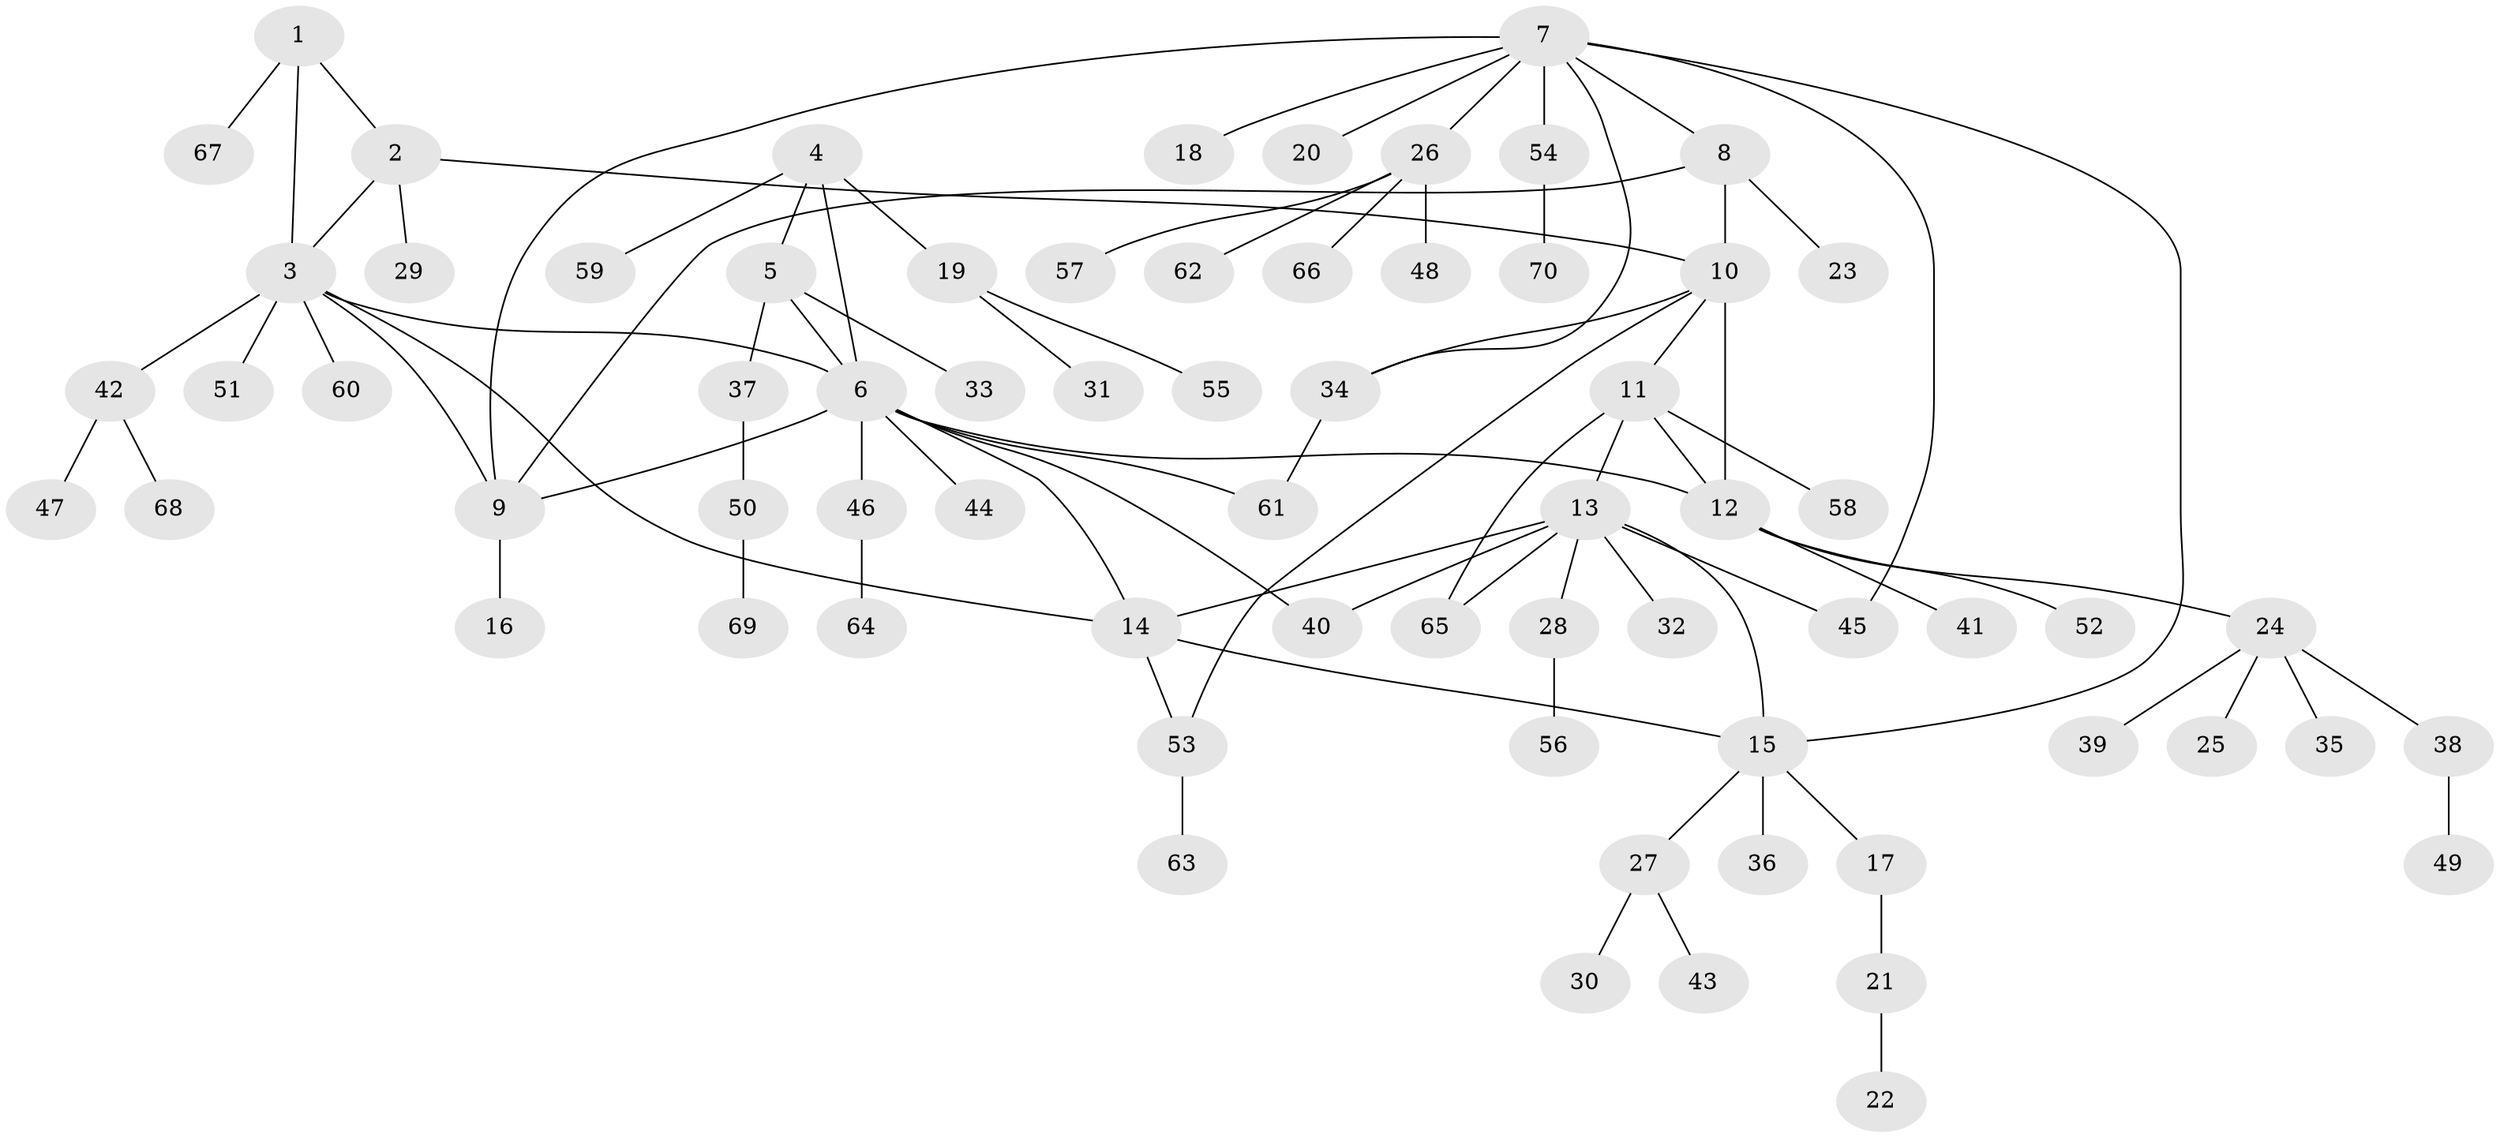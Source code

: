 // coarse degree distribution, {2: 0.2, 3: 0.12, 7: 0.02, 10: 0.02, 12: 0.02, 4: 0.04, 9: 0.02, 8: 0.04, 1: 0.52}
// Generated by graph-tools (version 1.1) at 2025/42/03/06/25 10:42:10]
// undirected, 70 vertices, 86 edges
graph export_dot {
graph [start="1"]
  node [color=gray90,style=filled];
  1;
  2;
  3;
  4;
  5;
  6;
  7;
  8;
  9;
  10;
  11;
  12;
  13;
  14;
  15;
  16;
  17;
  18;
  19;
  20;
  21;
  22;
  23;
  24;
  25;
  26;
  27;
  28;
  29;
  30;
  31;
  32;
  33;
  34;
  35;
  36;
  37;
  38;
  39;
  40;
  41;
  42;
  43;
  44;
  45;
  46;
  47;
  48;
  49;
  50;
  51;
  52;
  53;
  54;
  55;
  56;
  57;
  58;
  59;
  60;
  61;
  62;
  63;
  64;
  65;
  66;
  67;
  68;
  69;
  70;
  1 -- 2;
  1 -- 3;
  1 -- 67;
  2 -- 3;
  2 -- 10;
  2 -- 29;
  3 -- 6;
  3 -- 9;
  3 -- 14;
  3 -- 42;
  3 -- 51;
  3 -- 60;
  4 -- 5;
  4 -- 6;
  4 -- 19;
  4 -- 59;
  5 -- 6;
  5 -- 33;
  5 -- 37;
  6 -- 9;
  6 -- 12;
  6 -- 14;
  6 -- 40;
  6 -- 44;
  6 -- 46;
  6 -- 61;
  7 -- 8;
  7 -- 9;
  7 -- 15;
  7 -- 18;
  7 -- 20;
  7 -- 26;
  7 -- 34;
  7 -- 45;
  7 -- 54;
  8 -- 9;
  8 -- 10;
  8 -- 23;
  9 -- 16;
  10 -- 11;
  10 -- 12;
  10 -- 34;
  10 -- 53;
  11 -- 12;
  11 -- 13;
  11 -- 58;
  11 -- 65;
  12 -- 24;
  12 -- 41;
  12 -- 52;
  13 -- 14;
  13 -- 15;
  13 -- 28;
  13 -- 32;
  13 -- 40;
  13 -- 45;
  13 -- 65;
  14 -- 15;
  14 -- 53;
  15 -- 17;
  15 -- 27;
  15 -- 36;
  17 -- 21;
  19 -- 31;
  19 -- 55;
  21 -- 22;
  24 -- 25;
  24 -- 35;
  24 -- 38;
  24 -- 39;
  26 -- 48;
  26 -- 57;
  26 -- 62;
  26 -- 66;
  27 -- 30;
  27 -- 43;
  28 -- 56;
  34 -- 61;
  37 -- 50;
  38 -- 49;
  42 -- 47;
  42 -- 68;
  46 -- 64;
  50 -- 69;
  53 -- 63;
  54 -- 70;
}
